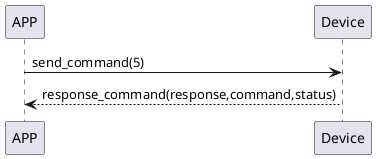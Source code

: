 @startuml
APP -> Device:  send_command(5)
Device --> APP: response_command(response,command,status)
@enduml
